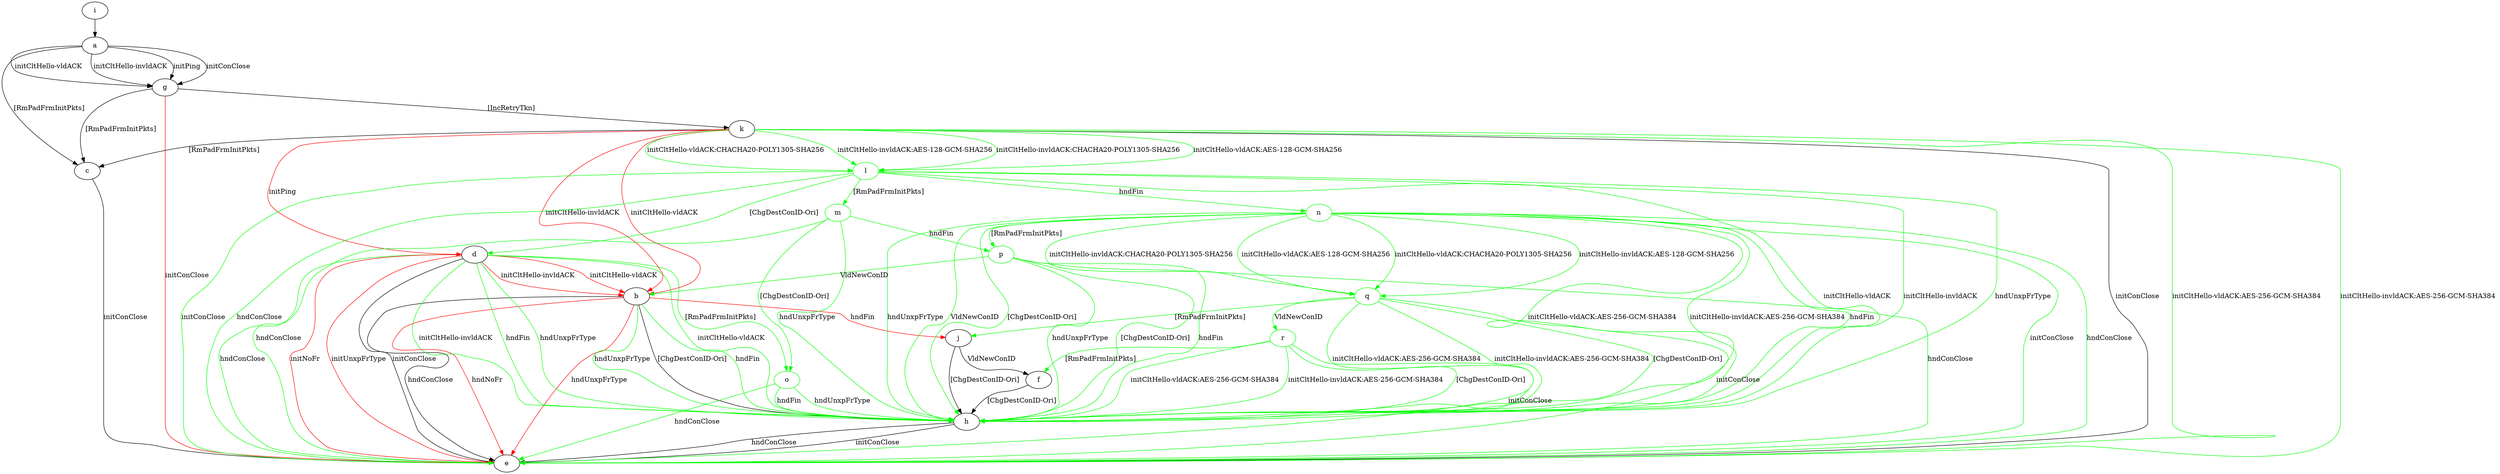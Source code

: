 digraph "" {
	a -> c	[key=0,
		label="[RmPadFrmInitPkts] "];
	a -> g	[key=0,
		label="initPing "];
	a -> g	[key=1,
		label="initConClose "];
	a -> g	[key=2,
		label="initCltHello-vldACK "];
	a -> g	[key=3,
		label="initCltHello-invldACK "];
	b -> e	[key=0,
		label="hndConClose "];
	b -> e	[key=1,
		color=red,
		label="hndNoFr "];
	b -> e	[key=2,
		color=red,
		label="hndUnxpFrType "];
	b -> h	[key=0,
		label="[ChgDestConID-Ori] "];
	b -> h	[key=1,
		color=green,
		label="hndFin "];
	b -> h	[key=2,
		color=green,
		label="hndUnxpFrType "];
	b -> j	[key=0,
		color=red,
		label="hndFin "];
	c -> e	[key=0,
		label="initConClose "];
	d -> b	[key=0,
		color=red,
		label="initCltHello-vldACK "];
	d -> b	[key=1,
		color=red,
		label="initCltHello-invldACK "];
	d -> e	[key=0,
		label="initConClose "];
	d -> e	[key=1,
		color=green,
		label="hndConClose "];
	d -> e	[key=2,
		color=red,
		label="initNoFr "];
	d -> e	[key=3,
		color=red,
		label="initUnxpFrType "];
	d -> h	[key=0,
		color=green,
		label="initCltHello-vldACK "];
	d -> h	[key=1,
		color=green,
		label="initCltHello-invldACK "];
	d -> h	[key=2,
		color=green,
		label="hndFin "];
	d -> h	[key=3,
		color=green,
		label="hndUnxpFrType "];
	o	[color=green];
	d -> o	[key=0,
		color=green,
		label="[RmPadFrmInitPkts] "];
	f -> h	[key=0,
		label="[ChgDestConID-Ori] "];
	g -> c	[key=0,
		label="[RmPadFrmInitPkts] "];
	g -> e	[key=0,
		color=red,
		label="initConClose "];
	g -> k	[key=0,
		label="[IncRetryTkn] "];
	h -> e	[key=0,
		label="initConClose "];
	h -> e	[key=1,
		label="hndConClose "];
	i -> a	[key=0];
	j -> f	[key=0,
		label="VldNewConID "];
	j -> h	[key=0,
		label="[ChgDestConID-Ori] "];
	k -> b	[key=0,
		color=red,
		label="initCltHello-vldACK "];
	k -> b	[key=1,
		color=red,
		label="initCltHello-invldACK "];
	k -> c	[key=0,
		label="[RmPadFrmInitPkts] "];
	k -> d	[key=0,
		color=red,
		label="initPing "];
	k -> e	[key=0,
		label="initConClose "];
	k -> e	[key=1,
		color=green,
		label="initCltHello-vldACK:AES-256-GCM-SHA384 "];
	k -> e	[key=2,
		color=green,
		label="initCltHello-invldACK:AES-256-GCM-SHA384 "];
	l	[color=green];
	k -> l	[key=0,
		color=green,
		label="initCltHello-vldACK:AES-128-GCM-SHA256 "];
	k -> l	[key=1,
		color=green,
		label="initCltHello-vldACK:CHACHA20-POLY1305-SHA256 "];
	k -> l	[key=2,
		color=green,
		label="initCltHello-invldACK:AES-128-GCM-SHA256 "];
	k -> l	[key=3,
		color=green,
		label="initCltHello-invldACK:CHACHA20-POLY1305-SHA256 "];
	l -> d	[key=0,
		color=green,
		label="[ChgDestConID-Ori] "];
	l -> e	[key=0,
		color=green,
		label="initConClose "];
	l -> e	[key=1,
		color=green,
		label="hndConClose "];
	l -> h	[key=0,
		color=green,
		label="initCltHello-vldACK "];
	l -> h	[key=1,
		color=green,
		label="initCltHello-invldACK "];
	l -> h	[key=2,
		color=green,
		label="hndUnxpFrType "];
	m	[color=green];
	l -> m	[key=0,
		color=green,
		label="[RmPadFrmInitPkts] "];
	n	[color=green];
	l -> n	[key=0,
		color=green,
		label="hndFin "];
	m -> e	[key=0,
		color=green,
		label="hndConClose "];
	m -> h	[key=0,
		color=green,
		label="hndUnxpFrType "];
	m -> o	[key=0,
		color=green,
		label="[ChgDestConID-Ori] "];
	p	[color=green];
	m -> p	[key=0,
		color=green,
		label="hndFin "];
	n -> e	[key=0,
		color=green,
		label="initConClose "];
	n -> e	[key=1,
		color=green,
		label="hndConClose "];
	n -> h	[key=0,
		color=green,
		label="initCltHello-vldACK:AES-256-GCM-SHA384 "];
	n -> h	[key=1,
		color=green,
		label="initCltHello-invldACK:AES-256-GCM-SHA384 "];
	n -> h	[key=2,
		color=green,
		label="hndFin "];
	n -> h	[key=3,
		color=green,
		label="hndUnxpFrType "];
	n -> h	[key=4,
		color=green,
		label="VldNewConID "];
	n -> h	[key=5,
		color=green,
		label="[ChgDestConID-Ori] "];
	n -> p	[key=0,
		color=green,
		label="[RmPadFrmInitPkts] "];
	q	[color=green];
	n -> q	[key=0,
		color=green,
		label="initCltHello-vldACK:AES-128-GCM-SHA256 "];
	n -> q	[key=1,
		color=green,
		label="initCltHello-vldACK:CHACHA20-POLY1305-SHA256 "];
	n -> q	[key=2,
		color=green,
		label="initCltHello-invldACK:AES-128-GCM-SHA256 "];
	n -> q	[key=3,
		color=green,
		label="initCltHello-invldACK:CHACHA20-POLY1305-SHA256 "];
	o -> e	[key=0,
		color=green,
		label="hndConClose "];
	o -> h	[key=0,
		color=green,
		label="hndFin "];
	o -> h	[key=1,
		color=green,
		label="hndUnxpFrType "];
	p -> b	[key=0,
		color=green,
		label="VldNewConID "];
	p -> e	[key=0,
		color=green,
		label="hndConClose "];
	p -> h	[key=0,
		color=green,
		label="hndFin "];
	p -> h	[key=1,
		color=green,
		label="hndUnxpFrType "];
	p -> h	[key=2,
		color=green,
		label="[ChgDestConID-Ori] "];
	q -> e	[key=0,
		color=green,
		label="initConClose "];
	q -> h	[key=0,
		color=green,
		label="initCltHello-vldACK:AES-256-GCM-SHA384 "];
	q -> h	[key=1,
		color=green,
		label="initCltHello-invldACK:AES-256-GCM-SHA384 "];
	q -> h	[key=2,
		color=green,
		label="[ChgDestConID-Ori] "];
	q -> j	[key=0,
		color=green,
		label="[RmPadFrmInitPkts] "];
	r	[color=green];
	q -> r	[key=0,
		color=green,
		label="VldNewConID "];
	r -> e	[key=0,
		color=green,
		label="initConClose "];
	r -> f	[key=0,
		color=green,
		label="[RmPadFrmInitPkts] "];
	r -> h	[key=0,
		color=green,
		label="initCltHello-vldACK:AES-256-GCM-SHA384 "];
	r -> h	[key=1,
		color=green,
		label="initCltHello-invldACK:AES-256-GCM-SHA384 "];
	r -> h	[key=2,
		color=green,
		label="[ChgDestConID-Ori] "];
}
